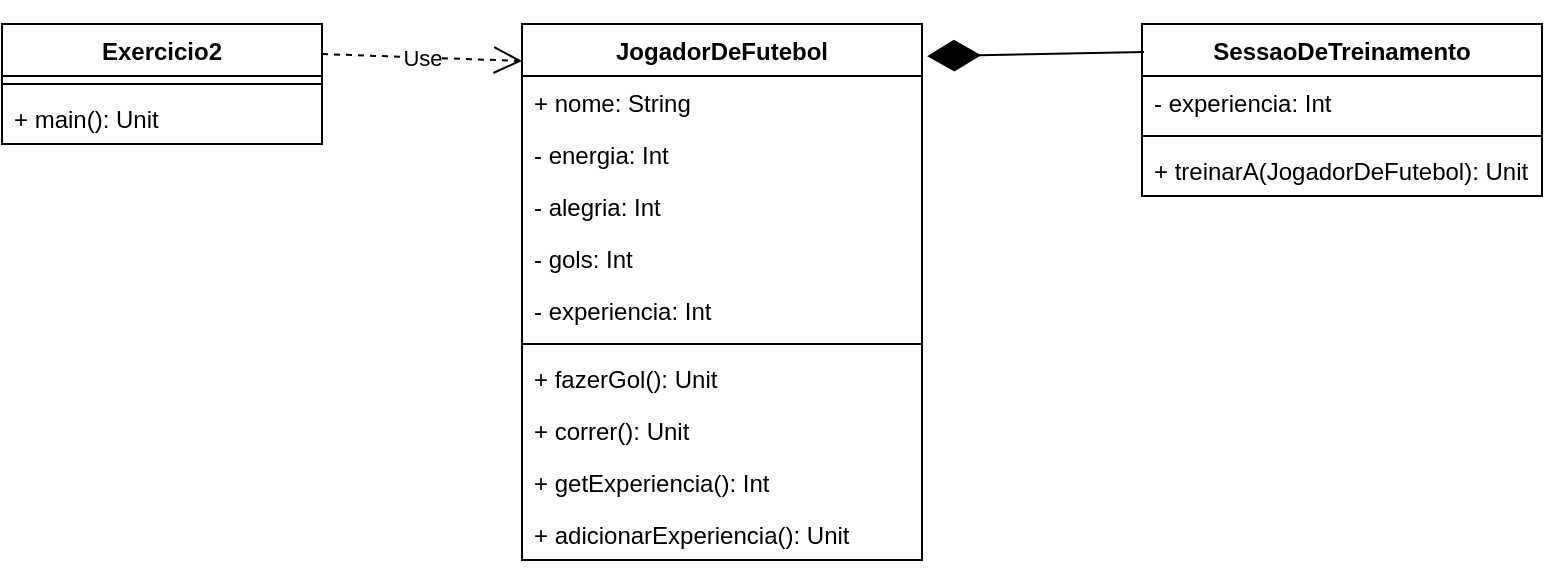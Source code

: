 <mxfile version="13.6.6" type="device"><diagram id="nMCdnzbCJ1ehcA_5PZJi" name="Page-1"><mxGraphModel dx="2062" dy="700" grid="1" gridSize="10" guides="1" tooltips="1" connect="1" arrows="1" fold="1" page="1" pageScale="1" pageWidth="827" pageHeight="1169" math="0" shadow="0"><root><mxCell id="0"/><mxCell id="1" parent="0"/><mxCell id="19Erf_vCR8vsyEPvE7Pp-23" value="Use" style="endArrow=open;endSize=12;dashed=1;html=1;exitX=1;exitY=0.25;exitDx=0;exitDy=0;entryX=0;entryY=0.069;entryDx=0;entryDy=0;entryPerimeter=0;" edge="1" parent="1" source="19Erf_vCR8vsyEPvE7Pp-9" target="19Erf_vCR8vsyEPvE7Pp-1"><mxGeometry width="160" relative="1" as="geometry"><mxPoint x="330" y="280" as="sourcePoint"/><mxPoint x="230" y="150" as="targetPoint"/></mxGeometry></mxCell><mxCell id="19Erf_vCR8vsyEPvE7Pp-9" value="Exercicio2" style="swimlane;fontStyle=1;align=center;verticalAlign=top;childLayout=stackLayout;horizontal=1;startSize=26;horizontalStack=0;resizeParent=1;resizeParentMax=0;resizeLast=0;collapsible=1;marginBottom=0;" vertex="1" parent="1"><mxGeometry x="30" y="80" width="160" height="60" as="geometry"/></mxCell><mxCell id="19Erf_vCR8vsyEPvE7Pp-11" value="" style="line;strokeWidth=1;fillColor=none;align=left;verticalAlign=middle;spacingTop=-1;spacingLeft=3;spacingRight=3;rotatable=0;labelPosition=right;points=[];portConstraint=eastwest;" vertex="1" parent="19Erf_vCR8vsyEPvE7Pp-9"><mxGeometry y="26" width="160" height="8" as="geometry"/></mxCell><mxCell id="19Erf_vCR8vsyEPvE7Pp-27" value="+ main(): Unit" style="text;strokeColor=none;fillColor=none;align=left;verticalAlign=top;spacingLeft=4;spacingRight=4;overflow=hidden;rotatable=0;points=[[0,0.5],[1,0.5]];portConstraint=eastwest;" vertex="1" parent="19Erf_vCR8vsyEPvE7Pp-9"><mxGeometry y="34" width="160" height="26" as="geometry"/></mxCell><mxCell id="19Erf_vCR8vsyEPvE7Pp-24" value="" style="endArrow=diamondThin;endFill=1;endSize=24;html=1;entryX=1.013;entryY=0.06;entryDx=0;entryDy=0;entryPerimeter=0;exitX=0.005;exitY=0.163;exitDx=0;exitDy=0;exitPerimeter=0;" edge="1" parent="1" source="19Erf_vCR8vsyEPvE7Pp-14" target="19Erf_vCR8vsyEPvE7Pp-1"><mxGeometry width="160" relative="1" as="geometry"><mxPoint x="558" y="96" as="sourcePoint"/><mxPoint x="450" y="180" as="targetPoint"/></mxGeometry></mxCell><mxCell id="19Erf_vCR8vsyEPvE7Pp-14" value="SessaoDeTreinamento" style="swimlane;fontStyle=1;childLayout=stackLayout;horizontal=1;startSize=26;fillColor=none;horizontalStack=0;resizeParent=1;resizeParentMax=0;resizeLast=0;collapsible=1;marginBottom=0;" vertex="1" parent="1"><mxGeometry x="600" y="80" width="200" height="86" as="geometry"/></mxCell><mxCell id="19Erf_vCR8vsyEPvE7Pp-15" value="- experiencia: Int" style="text;strokeColor=none;fillColor=none;align=left;verticalAlign=top;spacingLeft=4;spacingRight=4;overflow=hidden;rotatable=0;points=[[0,0.5],[1,0.5]];portConstraint=eastwest;" vertex="1" parent="19Erf_vCR8vsyEPvE7Pp-14"><mxGeometry y="26" width="200" height="26" as="geometry"/></mxCell><mxCell id="19Erf_vCR8vsyEPvE7Pp-22" value="" style="line;strokeWidth=1;fillColor=none;align=left;verticalAlign=middle;spacingTop=-1;spacingLeft=3;spacingRight=3;rotatable=0;labelPosition=right;points=[];portConstraint=eastwest;" vertex="1" parent="19Erf_vCR8vsyEPvE7Pp-14"><mxGeometry y="52" width="200" height="8" as="geometry"/></mxCell><mxCell id="19Erf_vCR8vsyEPvE7Pp-21" value="+ treinarA(JogadorDeFutebol): Unit" style="text;strokeColor=none;fillColor=none;align=left;verticalAlign=top;spacingLeft=4;spacingRight=4;overflow=hidden;rotatable=0;points=[[0,0.5],[1,0.5]];portConstraint=eastwest;" vertex="1" parent="19Erf_vCR8vsyEPvE7Pp-14"><mxGeometry y="60" width="200" height="26" as="geometry"/></mxCell><mxCell id="19Erf_vCR8vsyEPvE7Pp-1" value="JogadorDeFutebol" style="swimlane;fontStyle=1;align=center;verticalAlign=top;childLayout=stackLayout;horizontal=1;startSize=26;horizontalStack=0;resizeParent=1;resizeParentMax=0;resizeLast=0;collapsible=1;marginBottom=0;" vertex="1" parent="1"><mxGeometry x="290" y="80" width="200" height="268" as="geometry"/></mxCell><mxCell id="19Erf_vCR8vsyEPvE7Pp-2" value="+ nome: String" style="text;strokeColor=none;fillColor=none;align=left;verticalAlign=top;spacingLeft=4;spacingRight=4;overflow=hidden;rotatable=0;points=[[0,0.5],[1,0.5]];portConstraint=eastwest;" vertex="1" parent="19Erf_vCR8vsyEPvE7Pp-1"><mxGeometry y="26" width="200" height="26" as="geometry"/></mxCell><mxCell id="19Erf_vCR8vsyEPvE7Pp-5" value="- energia: Int" style="text;strokeColor=none;fillColor=none;align=left;verticalAlign=top;spacingLeft=4;spacingRight=4;overflow=hidden;rotatable=0;points=[[0,0.5],[1,0.5]];portConstraint=eastwest;" vertex="1" parent="19Erf_vCR8vsyEPvE7Pp-1"><mxGeometry y="52" width="200" height="26" as="geometry"/></mxCell><mxCell id="19Erf_vCR8vsyEPvE7Pp-6" value="- alegria: Int" style="text;strokeColor=none;fillColor=none;align=left;verticalAlign=top;spacingLeft=4;spacingRight=4;overflow=hidden;rotatable=0;points=[[0,0.5],[1,0.5]];portConstraint=eastwest;" vertex="1" parent="19Erf_vCR8vsyEPvE7Pp-1"><mxGeometry y="78" width="200" height="26" as="geometry"/></mxCell><mxCell id="19Erf_vCR8vsyEPvE7Pp-7" value="- gols: Int" style="text;strokeColor=none;fillColor=none;align=left;verticalAlign=top;spacingLeft=4;spacingRight=4;overflow=hidden;rotatable=0;points=[[0,0.5],[1,0.5]];portConstraint=eastwest;" vertex="1" parent="19Erf_vCR8vsyEPvE7Pp-1"><mxGeometry y="104" width="200" height="26" as="geometry"/></mxCell><mxCell id="19Erf_vCR8vsyEPvE7Pp-8" value="- experiencia: Int" style="text;strokeColor=none;fillColor=none;align=left;verticalAlign=top;spacingLeft=4;spacingRight=4;overflow=hidden;rotatable=0;points=[[0,0.5],[1,0.5]];portConstraint=eastwest;" vertex="1" parent="19Erf_vCR8vsyEPvE7Pp-1"><mxGeometry y="130" width="200" height="26" as="geometry"/></mxCell><mxCell id="19Erf_vCR8vsyEPvE7Pp-3" value="" style="line;strokeWidth=1;fillColor=none;align=left;verticalAlign=middle;spacingTop=-1;spacingLeft=3;spacingRight=3;rotatable=0;labelPosition=right;points=[];portConstraint=eastwest;" vertex="1" parent="19Erf_vCR8vsyEPvE7Pp-1"><mxGeometry y="156" width="200" height="8" as="geometry"/></mxCell><mxCell id="19Erf_vCR8vsyEPvE7Pp-4" value="+ fazerGol(): Unit" style="text;strokeColor=none;fillColor=none;align=left;verticalAlign=top;spacingLeft=4;spacingRight=4;overflow=hidden;rotatable=0;points=[[0,0.5],[1,0.5]];portConstraint=eastwest;" vertex="1" parent="19Erf_vCR8vsyEPvE7Pp-1"><mxGeometry y="164" width="200" height="26" as="geometry"/></mxCell><mxCell id="19Erf_vCR8vsyEPvE7Pp-13" value="+ correr(): Unit" style="text;strokeColor=none;fillColor=none;align=left;verticalAlign=top;spacingLeft=4;spacingRight=4;overflow=hidden;rotatable=0;points=[[0,0.5],[1,0.5]];portConstraint=eastwest;" vertex="1" parent="19Erf_vCR8vsyEPvE7Pp-1"><mxGeometry y="190" width="200" height="26" as="geometry"/></mxCell><mxCell id="19Erf_vCR8vsyEPvE7Pp-25" value="+ getExperiencia(): Int" style="text;strokeColor=none;fillColor=none;align=left;verticalAlign=top;spacingLeft=4;spacingRight=4;overflow=hidden;rotatable=0;points=[[0,0.5],[1,0.5]];portConstraint=eastwest;" vertex="1" parent="19Erf_vCR8vsyEPvE7Pp-1"><mxGeometry y="216" width="200" height="26" as="geometry"/></mxCell><mxCell id="19Erf_vCR8vsyEPvE7Pp-26" value="+ adicionarExperiencia(): Unit" style="text;strokeColor=none;fillColor=none;align=left;verticalAlign=top;spacingLeft=4;spacingRight=4;overflow=hidden;rotatable=0;points=[[0,0.5],[1,0.5]];portConstraint=eastwest;" vertex="1" parent="19Erf_vCR8vsyEPvE7Pp-1"><mxGeometry y="242" width="200" height="26" as="geometry"/></mxCell></root></mxGraphModel></diagram></mxfile>